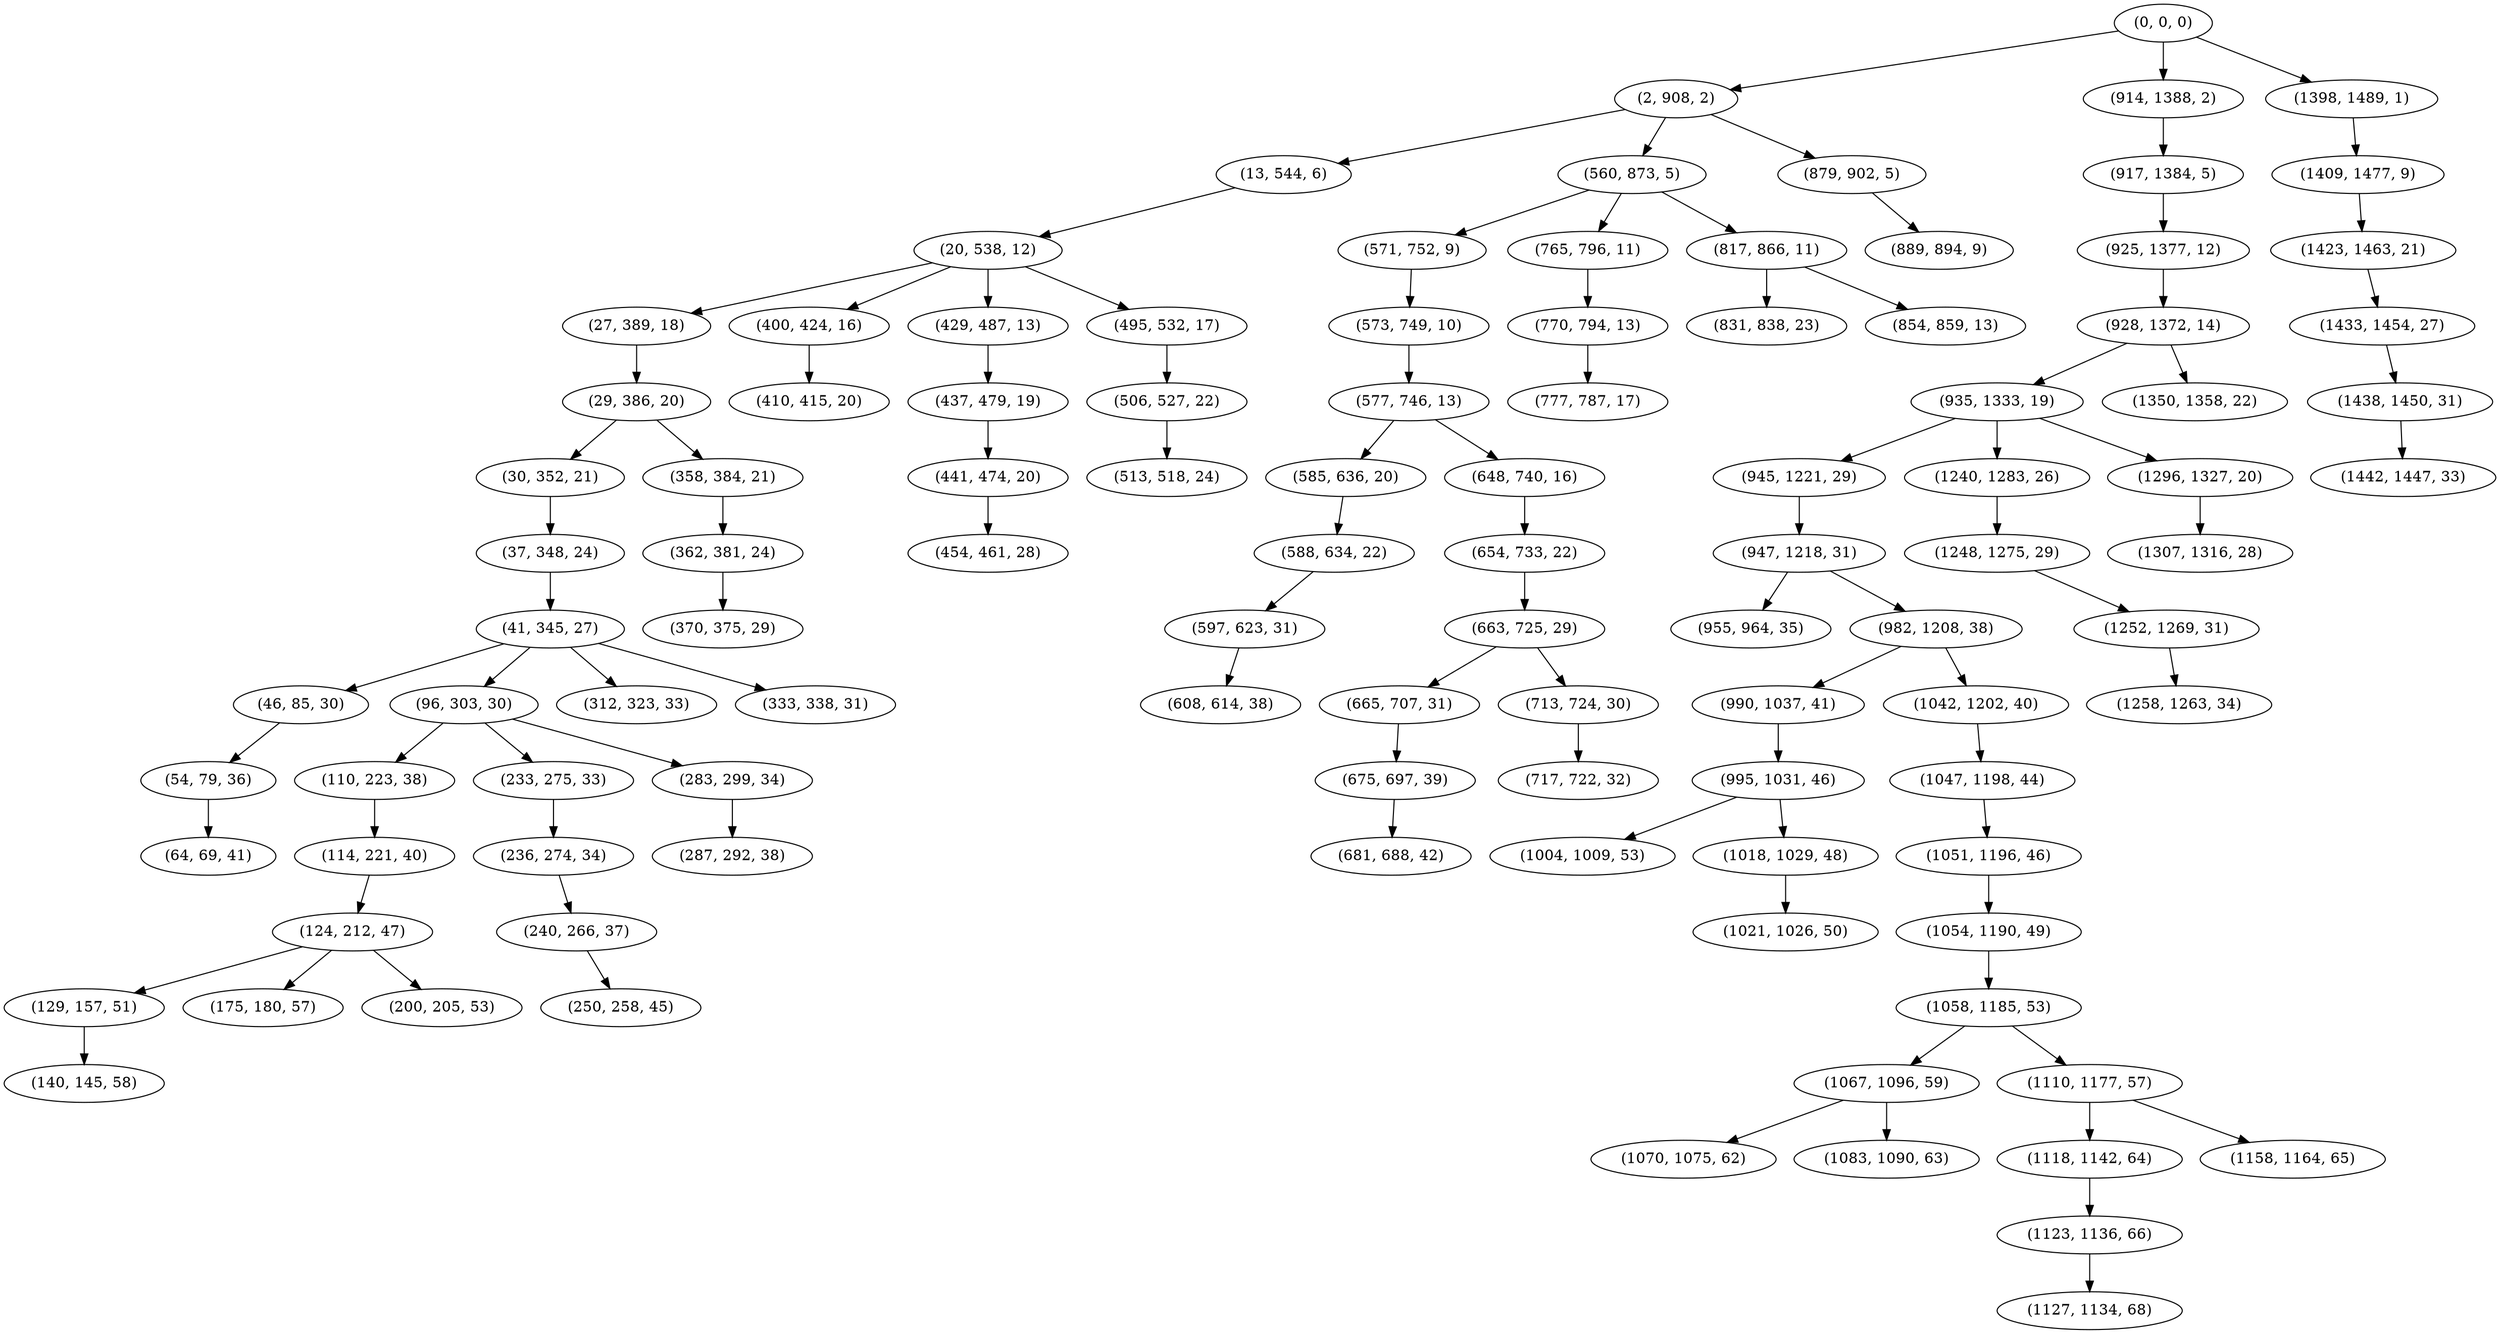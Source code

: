 digraph tree {
    "(0, 0, 0)";
    "(2, 908, 2)";
    "(13, 544, 6)";
    "(20, 538, 12)";
    "(27, 389, 18)";
    "(29, 386, 20)";
    "(30, 352, 21)";
    "(37, 348, 24)";
    "(41, 345, 27)";
    "(46, 85, 30)";
    "(54, 79, 36)";
    "(64, 69, 41)";
    "(96, 303, 30)";
    "(110, 223, 38)";
    "(114, 221, 40)";
    "(124, 212, 47)";
    "(129, 157, 51)";
    "(140, 145, 58)";
    "(175, 180, 57)";
    "(200, 205, 53)";
    "(233, 275, 33)";
    "(236, 274, 34)";
    "(240, 266, 37)";
    "(250, 258, 45)";
    "(283, 299, 34)";
    "(287, 292, 38)";
    "(312, 323, 33)";
    "(333, 338, 31)";
    "(358, 384, 21)";
    "(362, 381, 24)";
    "(370, 375, 29)";
    "(400, 424, 16)";
    "(410, 415, 20)";
    "(429, 487, 13)";
    "(437, 479, 19)";
    "(441, 474, 20)";
    "(454, 461, 28)";
    "(495, 532, 17)";
    "(506, 527, 22)";
    "(513, 518, 24)";
    "(560, 873, 5)";
    "(571, 752, 9)";
    "(573, 749, 10)";
    "(577, 746, 13)";
    "(585, 636, 20)";
    "(588, 634, 22)";
    "(597, 623, 31)";
    "(608, 614, 38)";
    "(648, 740, 16)";
    "(654, 733, 22)";
    "(663, 725, 29)";
    "(665, 707, 31)";
    "(675, 697, 39)";
    "(681, 688, 42)";
    "(713, 724, 30)";
    "(717, 722, 32)";
    "(765, 796, 11)";
    "(770, 794, 13)";
    "(777, 787, 17)";
    "(817, 866, 11)";
    "(831, 838, 23)";
    "(854, 859, 13)";
    "(879, 902, 5)";
    "(889, 894, 9)";
    "(914, 1388, 2)";
    "(917, 1384, 5)";
    "(925, 1377, 12)";
    "(928, 1372, 14)";
    "(935, 1333, 19)";
    "(945, 1221, 29)";
    "(947, 1218, 31)";
    "(955, 964, 35)";
    "(982, 1208, 38)";
    "(990, 1037, 41)";
    "(995, 1031, 46)";
    "(1004, 1009, 53)";
    "(1018, 1029, 48)";
    "(1021, 1026, 50)";
    "(1042, 1202, 40)";
    "(1047, 1198, 44)";
    "(1051, 1196, 46)";
    "(1054, 1190, 49)";
    "(1058, 1185, 53)";
    "(1067, 1096, 59)";
    "(1070, 1075, 62)";
    "(1083, 1090, 63)";
    "(1110, 1177, 57)";
    "(1118, 1142, 64)";
    "(1123, 1136, 66)";
    "(1127, 1134, 68)";
    "(1158, 1164, 65)";
    "(1240, 1283, 26)";
    "(1248, 1275, 29)";
    "(1252, 1269, 31)";
    "(1258, 1263, 34)";
    "(1296, 1327, 20)";
    "(1307, 1316, 28)";
    "(1350, 1358, 22)";
    "(1398, 1489, 1)";
    "(1409, 1477, 9)";
    "(1423, 1463, 21)";
    "(1433, 1454, 27)";
    "(1438, 1450, 31)";
    "(1442, 1447, 33)";
    "(0, 0, 0)" -> "(2, 908, 2)";
    "(0, 0, 0)" -> "(914, 1388, 2)";
    "(0, 0, 0)" -> "(1398, 1489, 1)";
    "(2, 908, 2)" -> "(13, 544, 6)";
    "(2, 908, 2)" -> "(560, 873, 5)";
    "(2, 908, 2)" -> "(879, 902, 5)";
    "(13, 544, 6)" -> "(20, 538, 12)";
    "(20, 538, 12)" -> "(27, 389, 18)";
    "(20, 538, 12)" -> "(400, 424, 16)";
    "(20, 538, 12)" -> "(429, 487, 13)";
    "(20, 538, 12)" -> "(495, 532, 17)";
    "(27, 389, 18)" -> "(29, 386, 20)";
    "(29, 386, 20)" -> "(30, 352, 21)";
    "(29, 386, 20)" -> "(358, 384, 21)";
    "(30, 352, 21)" -> "(37, 348, 24)";
    "(37, 348, 24)" -> "(41, 345, 27)";
    "(41, 345, 27)" -> "(46, 85, 30)";
    "(41, 345, 27)" -> "(96, 303, 30)";
    "(41, 345, 27)" -> "(312, 323, 33)";
    "(41, 345, 27)" -> "(333, 338, 31)";
    "(46, 85, 30)" -> "(54, 79, 36)";
    "(54, 79, 36)" -> "(64, 69, 41)";
    "(96, 303, 30)" -> "(110, 223, 38)";
    "(96, 303, 30)" -> "(233, 275, 33)";
    "(96, 303, 30)" -> "(283, 299, 34)";
    "(110, 223, 38)" -> "(114, 221, 40)";
    "(114, 221, 40)" -> "(124, 212, 47)";
    "(124, 212, 47)" -> "(129, 157, 51)";
    "(124, 212, 47)" -> "(175, 180, 57)";
    "(124, 212, 47)" -> "(200, 205, 53)";
    "(129, 157, 51)" -> "(140, 145, 58)";
    "(233, 275, 33)" -> "(236, 274, 34)";
    "(236, 274, 34)" -> "(240, 266, 37)";
    "(240, 266, 37)" -> "(250, 258, 45)";
    "(283, 299, 34)" -> "(287, 292, 38)";
    "(358, 384, 21)" -> "(362, 381, 24)";
    "(362, 381, 24)" -> "(370, 375, 29)";
    "(400, 424, 16)" -> "(410, 415, 20)";
    "(429, 487, 13)" -> "(437, 479, 19)";
    "(437, 479, 19)" -> "(441, 474, 20)";
    "(441, 474, 20)" -> "(454, 461, 28)";
    "(495, 532, 17)" -> "(506, 527, 22)";
    "(506, 527, 22)" -> "(513, 518, 24)";
    "(560, 873, 5)" -> "(571, 752, 9)";
    "(560, 873, 5)" -> "(765, 796, 11)";
    "(560, 873, 5)" -> "(817, 866, 11)";
    "(571, 752, 9)" -> "(573, 749, 10)";
    "(573, 749, 10)" -> "(577, 746, 13)";
    "(577, 746, 13)" -> "(585, 636, 20)";
    "(577, 746, 13)" -> "(648, 740, 16)";
    "(585, 636, 20)" -> "(588, 634, 22)";
    "(588, 634, 22)" -> "(597, 623, 31)";
    "(597, 623, 31)" -> "(608, 614, 38)";
    "(648, 740, 16)" -> "(654, 733, 22)";
    "(654, 733, 22)" -> "(663, 725, 29)";
    "(663, 725, 29)" -> "(665, 707, 31)";
    "(663, 725, 29)" -> "(713, 724, 30)";
    "(665, 707, 31)" -> "(675, 697, 39)";
    "(675, 697, 39)" -> "(681, 688, 42)";
    "(713, 724, 30)" -> "(717, 722, 32)";
    "(765, 796, 11)" -> "(770, 794, 13)";
    "(770, 794, 13)" -> "(777, 787, 17)";
    "(817, 866, 11)" -> "(831, 838, 23)";
    "(817, 866, 11)" -> "(854, 859, 13)";
    "(879, 902, 5)" -> "(889, 894, 9)";
    "(914, 1388, 2)" -> "(917, 1384, 5)";
    "(917, 1384, 5)" -> "(925, 1377, 12)";
    "(925, 1377, 12)" -> "(928, 1372, 14)";
    "(928, 1372, 14)" -> "(935, 1333, 19)";
    "(928, 1372, 14)" -> "(1350, 1358, 22)";
    "(935, 1333, 19)" -> "(945, 1221, 29)";
    "(935, 1333, 19)" -> "(1240, 1283, 26)";
    "(935, 1333, 19)" -> "(1296, 1327, 20)";
    "(945, 1221, 29)" -> "(947, 1218, 31)";
    "(947, 1218, 31)" -> "(955, 964, 35)";
    "(947, 1218, 31)" -> "(982, 1208, 38)";
    "(982, 1208, 38)" -> "(990, 1037, 41)";
    "(982, 1208, 38)" -> "(1042, 1202, 40)";
    "(990, 1037, 41)" -> "(995, 1031, 46)";
    "(995, 1031, 46)" -> "(1004, 1009, 53)";
    "(995, 1031, 46)" -> "(1018, 1029, 48)";
    "(1018, 1029, 48)" -> "(1021, 1026, 50)";
    "(1042, 1202, 40)" -> "(1047, 1198, 44)";
    "(1047, 1198, 44)" -> "(1051, 1196, 46)";
    "(1051, 1196, 46)" -> "(1054, 1190, 49)";
    "(1054, 1190, 49)" -> "(1058, 1185, 53)";
    "(1058, 1185, 53)" -> "(1067, 1096, 59)";
    "(1058, 1185, 53)" -> "(1110, 1177, 57)";
    "(1067, 1096, 59)" -> "(1070, 1075, 62)";
    "(1067, 1096, 59)" -> "(1083, 1090, 63)";
    "(1110, 1177, 57)" -> "(1118, 1142, 64)";
    "(1110, 1177, 57)" -> "(1158, 1164, 65)";
    "(1118, 1142, 64)" -> "(1123, 1136, 66)";
    "(1123, 1136, 66)" -> "(1127, 1134, 68)";
    "(1240, 1283, 26)" -> "(1248, 1275, 29)";
    "(1248, 1275, 29)" -> "(1252, 1269, 31)";
    "(1252, 1269, 31)" -> "(1258, 1263, 34)";
    "(1296, 1327, 20)" -> "(1307, 1316, 28)";
    "(1398, 1489, 1)" -> "(1409, 1477, 9)";
    "(1409, 1477, 9)" -> "(1423, 1463, 21)";
    "(1423, 1463, 21)" -> "(1433, 1454, 27)";
    "(1433, 1454, 27)" -> "(1438, 1450, 31)";
    "(1438, 1450, 31)" -> "(1442, 1447, 33)";
}
